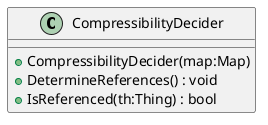 @startuml
class CompressibilityDecider {
    + CompressibilityDecider(map:Map)
    + DetermineReferences() : void
    + IsReferenced(th:Thing) : bool
}
@enduml
